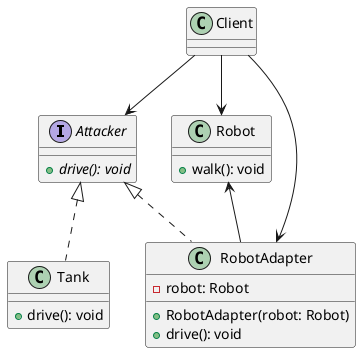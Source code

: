 @startuml Adapter

interface Attacker {
    {abstract} +drive(): void
}

class Tank {
    +drive(): void
}

class Robot {
    +walk(): void
}

class RobotAdapter {
    -robot: Robot
    +RobotAdapter(robot: Robot)
    +drive(): void
}

Attacker <|.. Tank
Robot <-- RobotAdapter
Attacker <|.. RobotAdapter

Client --> Attacker
Client --> Robot
Client --> RobotAdapter

@enduml
